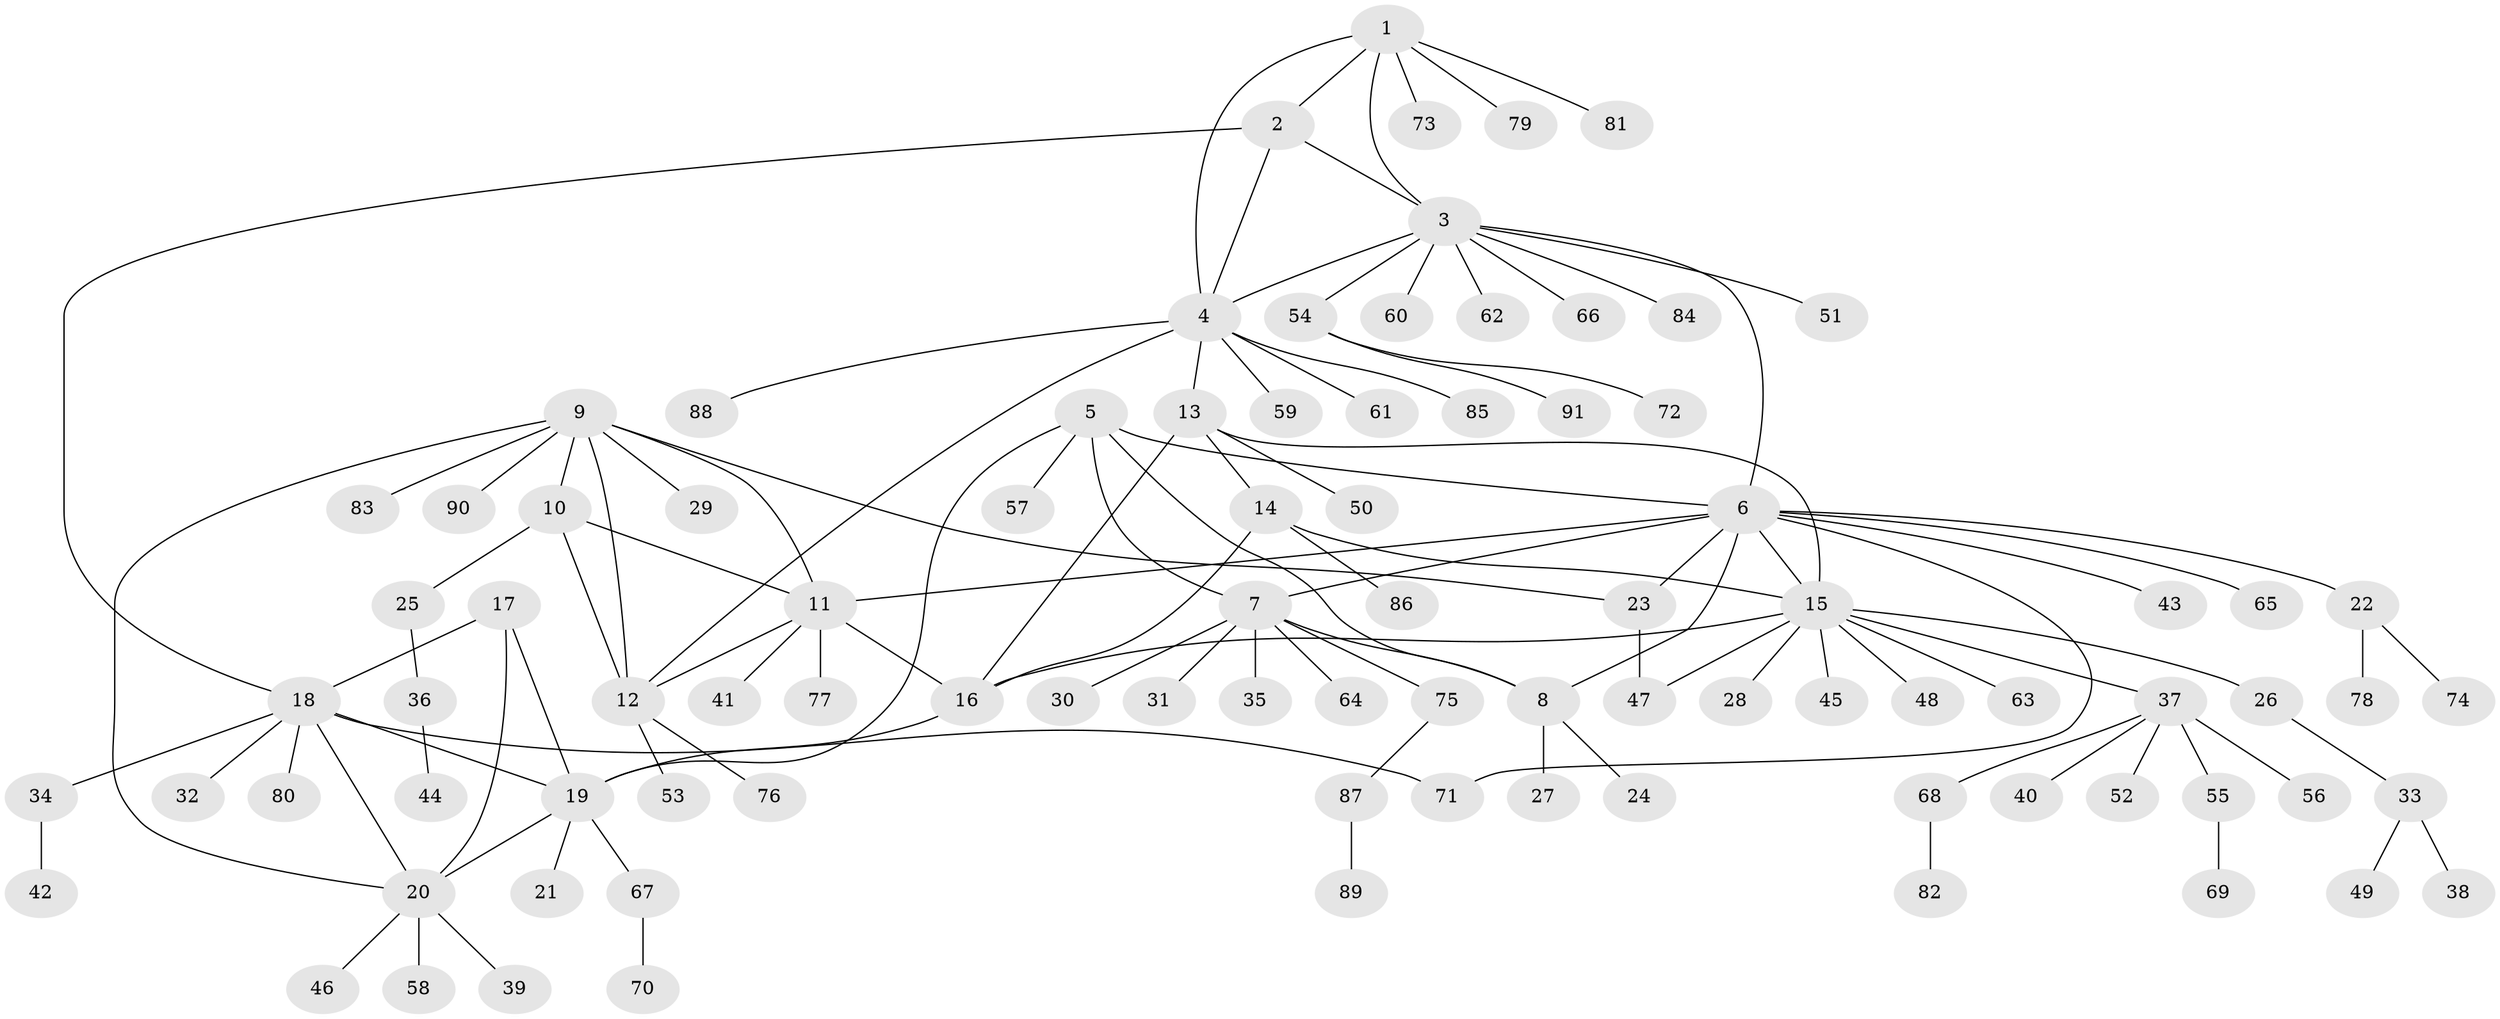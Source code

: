 // Generated by graph-tools (version 1.1) at 2025/55/03/09/25 04:55:34]
// undirected, 91 vertices, 114 edges
graph export_dot {
graph [start="1"]
  node [color=gray90,style=filled];
  1;
  2;
  3;
  4;
  5;
  6;
  7;
  8;
  9;
  10;
  11;
  12;
  13;
  14;
  15;
  16;
  17;
  18;
  19;
  20;
  21;
  22;
  23;
  24;
  25;
  26;
  27;
  28;
  29;
  30;
  31;
  32;
  33;
  34;
  35;
  36;
  37;
  38;
  39;
  40;
  41;
  42;
  43;
  44;
  45;
  46;
  47;
  48;
  49;
  50;
  51;
  52;
  53;
  54;
  55;
  56;
  57;
  58;
  59;
  60;
  61;
  62;
  63;
  64;
  65;
  66;
  67;
  68;
  69;
  70;
  71;
  72;
  73;
  74;
  75;
  76;
  77;
  78;
  79;
  80;
  81;
  82;
  83;
  84;
  85;
  86;
  87;
  88;
  89;
  90;
  91;
  1 -- 2;
  1 -- 3;
  1 -- 4;
  1 -- 73;
  1 -- 79;
  1 -- 81;
  2 -- 3;
  2 -- 4;
  2 -- 18;
  3 -- 4;
  3 -- 6;
  3 -- 51;
  3 -- 54;
  3 -- 60;
  3 -- 62;
  3 -- 66;
  3 -- 84;
  4 -- 12;
  4 -- 13;
  4 -- 59;
  4 -- 61;
  4 -- 85;
  4 -- 88;
  5 -- 6;
  5 -- 7;
  5 -- 8;
  5 -- 19;
  5 -- 57;
  6 -- 7;
  6 -- 8;
  6 -- 11;
  6 -- 15;
  6 -- 22;
  6 -- 23;
  6 -- 43;
  6 -- 65;
  6 -- 71;
  7 -- 8;
  7 -- 30;
  7 -- 31;
  7 -- 35;
  7 -- 64;
  7 -- 75;
  8 -- 24;
  8 -- 27;
  9 -- 10;
  9 -- 11;
  9 -- 12;
  9 -- 20;
  9 -- 23;
  9 -- 29;
  9 -- 83;
  9 -- 90;
  10 -- 11;
  10 -- 12;
  10 -- 25;
  11 -- 12;
  11 -- 16;
  11 -- 41;
  11 -- 77;
  12 -- 53;
  12 -- 76;
  13 -- 14;
  13 -- 15;
  13 -- 16;
  13 -- 50;
  14 -- 15;
  14 -- 16;
  14 -- 86;
  15 -- 16;
  15 -- 26;
  15 -- 28;
  15 -- 37;
  15 -- 45;
  15 -- 47;
  15 -- 48;
  15 -- 63;
  16 -- 19;
  17 -- 18;
  17 -- 19;
  17 -- 20;
  18 -- 19;
  18 -- 20;
  18 -- 32;
  18 -- 34;
  18 -- 71;
  18 -- 80;
  19 -- 20;
  19 -- 21;
  19 -- 67;
  20 -- 39;
  20 -- 46;
  20 -- 58;
  22 -- 74;
  22 -- 78;
  23 -- 47;
  25 -- 36;
  26 -- 33;
  33 -- 38;
  33 -- 49;
  34 -- 42;
  36 -- 44;
  37 -- 40;
  37 -- 52;
  37 -- 55;
  37 -- 56;
  37 -- 68;
  54 -- 72;
  54 -- 91;
  55 -- 69;
  67 -- 70;
  68 -- 82;
  75 -- 87;
  87 -- 89;
}
